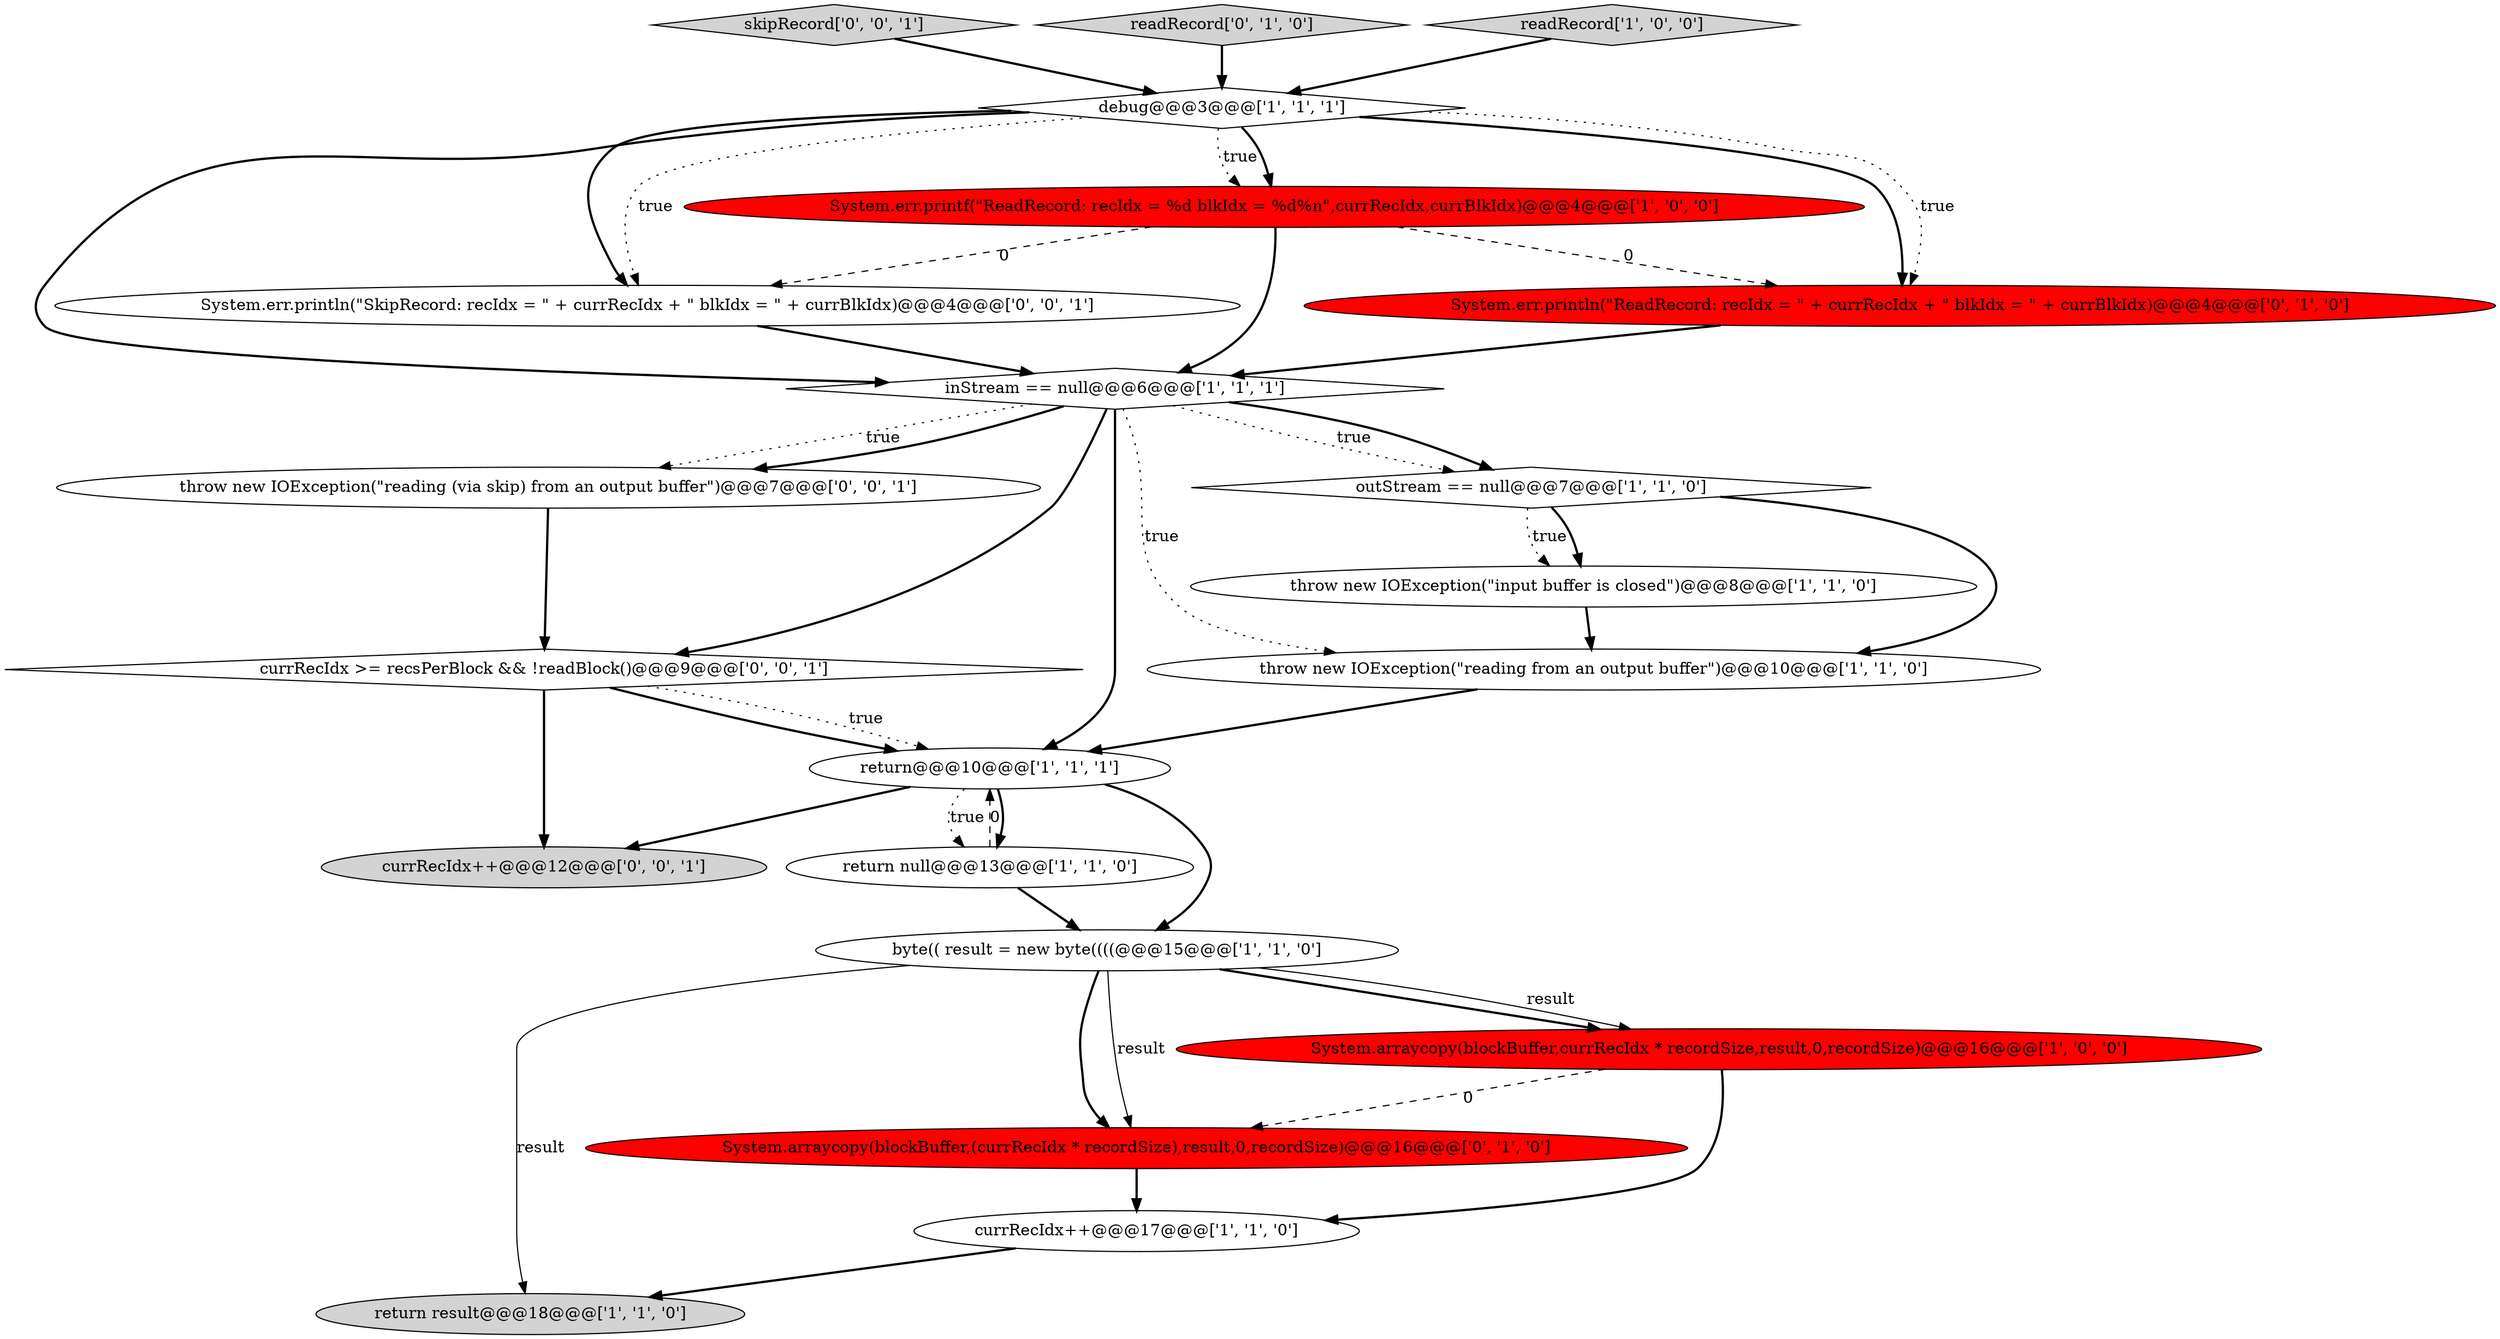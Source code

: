 digraph {
12 [style = filled, label = "inStream == null@@@6@@@['1', '1', '1']", fillcolor = white, shape = diamond image = "AAA0AAABBB1BBB"];
16 [style = filled, label = "currRecIdx >= recsPerBlock && !readBlock()@@@9@@@['0', '0', '1']", fillcolor = white, shape = diamond image = "AAA0AAABBB3BBB"];
11 [style = filled, label = "return result@@@18@@@['1', '1', '0']", fillcolor = lightgray, shape = ellipse image = "AAA0AAABBB1BBB"];
20 [style = filled, label = "skipRecord['0', '0', '1']", fillcolor = lightgray, shape = diamond image = "AAA0AAABBB3BBB"];
17 [style = filled, label = "currRecIdx++@@@12@@@['0', '0', '1']", fillcolor = lightgray, shape = ellipse image = "AAA0AAABBB3BBB"];
6 [style = filled, label = "outStream == null@@@7@@@['1', '1', '0']", fillcolor = white, shape = diamond image = "AAA0AAABBB1BBB"];
2 [style = filled, label = "return null@@@13@@@['1', '1', '0']", fillcolor = white, shape = ellipse image = "AAA0AAABBB1BBB"];
9 [style = filled, label = "throw new IOException(\"reading from an output buffer\")@@@10@@@['1', '1', '0']", fillcolor = white, shape = ellipse image = "AAA0AAABBB1BBB"];
8 [style = filled, label = "byte(( result = new byte((((@@@15@@@['1', '1', '0']", fillcolor = white, shape = ellipse image = "AAA0AAABBB1BBB"];
15 [style = filled, label = "System.arraycopy(blockBuffer,(currRecIdx * recordSize),result,0,recordSize)@@@16@@@['0', '1', '0']", fillcolor = red, shape = ellipse image = "AAA1AAABBB2BBB"];
5 [style = filled, label = "System.err.printf(\"ReadRecord: recIdx = %d blkIdx = %d%n\",currRecIdx,currBlkIdx)@@@4@@@['1', '0', '0']", fillcolor = red, shape = ellipse image = "AAA1AAABBB1BBB"];
13 [style = filled, label = "readRecord['0', '1', '0']", fillcolor = lightgray, shape = diamond image = "AAA0AAABBB2BBB"];
19 [style = filled, label = "System.err.println(\"SkipRecord: recIdx = \" + currRecIdx + \" blkIdx = \" + currBlkIdx)@@@4@@@['0', '0', '1']", fillcolor = white, shape = ellipse image = "AAA0AAABBB3BBB"];
14 [style = filled, label = "System.err.println(\"ReadRecord: recIdx = \" + currRecIdx + \" blkIdx = \" + currBlkIdx)@@@4@@@['0', '1', '0']", fillcolor = red, shape = ellipse image = "AAA1AAABBB2BBB"];
3 [style = filled, label = "readRecord['1', '0', '0']", fillcolor = lightgray, shape = diamond image = "AAA0AAABBB1BBB"];
18 [style = filled, label = "throw new IOException(\"reading (via skip) from an output buffer\")@@@7@@@['0', '0', '1']", fillcolor = white, shape = ellipse image = "AAA0AAABBB3BBB"];
7 [style = filled, label = "throw new IOException(\"input buffer is closed\")@@@8@@@['1', '1', '0']", fillcolor = white, shape = ellipse image = "AAA0AAABBB1BBB"];
1 [style = filled, label = "return@@@10@@@['1', '1', '1']", fillcolor = white, shape = ellipse image = "AAA0AAABBB1BBB"];
0 [style = filled, label = "debug@@@3@@@['1', '1', '1']", fillcolor = white, shape = diamond image = "AAA0AAABBB1BBB"];
4 [style = filled, label = "currRecIdx++@@@17@@@['1', '1', '0']", fillcolor = white, shape = ellipse image = "AAA0AAABBB1BBB"];
10 [style = filled, label = "System.arraycopy(blockBuffer,currRecIdx * recordSize,result,0,recordSize)@@@16@@@['1', '0', '0']", fillcolor = red, shape = ellipse image = "AAA1AAABBB1BBB"];
10->15 [style = dashed, label="0"];
8->10 [style = bold, label=""];
5->14 [style = dashed, label="0"];
0->5 [style = dotted, label="true"];
1->8 [style = bold, label=""];
8->15 [style = bold, label=""];
19->12 [style = bold, label=""];
8->10 [style = solid, label="result"];
0->19 [style = bold, label=""];
0->19 [style = dotted, label="true"];
0->12 [style = bold, label=""];
20->0 [style = bold, label=""];
12->18 [style = dotted, label="true"];
12->16 [style = bold, label=""];
16->17 [style = bold, label=""];
12->6 [style = bold, label=""];
12->1 [style = bold, label=""];
3->0 [style = bold, label=""];
1->17 [style = bold, label=""];
7->9 [style = bold, label=""];
0->14 [style = bold, label=""];
16->1 [style = dotted, label="true"];
5->12 [style = bold, label=""];
12->6 [style = dotted, label="true"];
16->1 [style = bold, label=""];
14->12 [style = bold, label=""];
15->4 [style = bold, label=""];
12->18 [style = bold, label=""];
6->7 [style = dotted, label="true"];
10->4 [style = bold, label=""];
8->15 [style = solid, label="result"];
13->0 [style = bold, label=""];
0->14 [style = dotted, label="true"];
1->2 [style = bold, label=""];
8->11 [style = solid, label="result"];
2->1 [style = dashed, label="0"];
6->9 [style = bold, label=""];
1->2 [style = dotted, label="true"];
6->7 [style = bold, label=""];
9->1 [style = bold, label=""];
4->11 [style = bold, label=""];
5->19 [style = dashed, label="0"];
2->8 [style = bold, label=""];
0->5 [style = bold, label=""];
12->9 [style = dotted, label="true"];
18->16 [style = bold, label=""];
}
